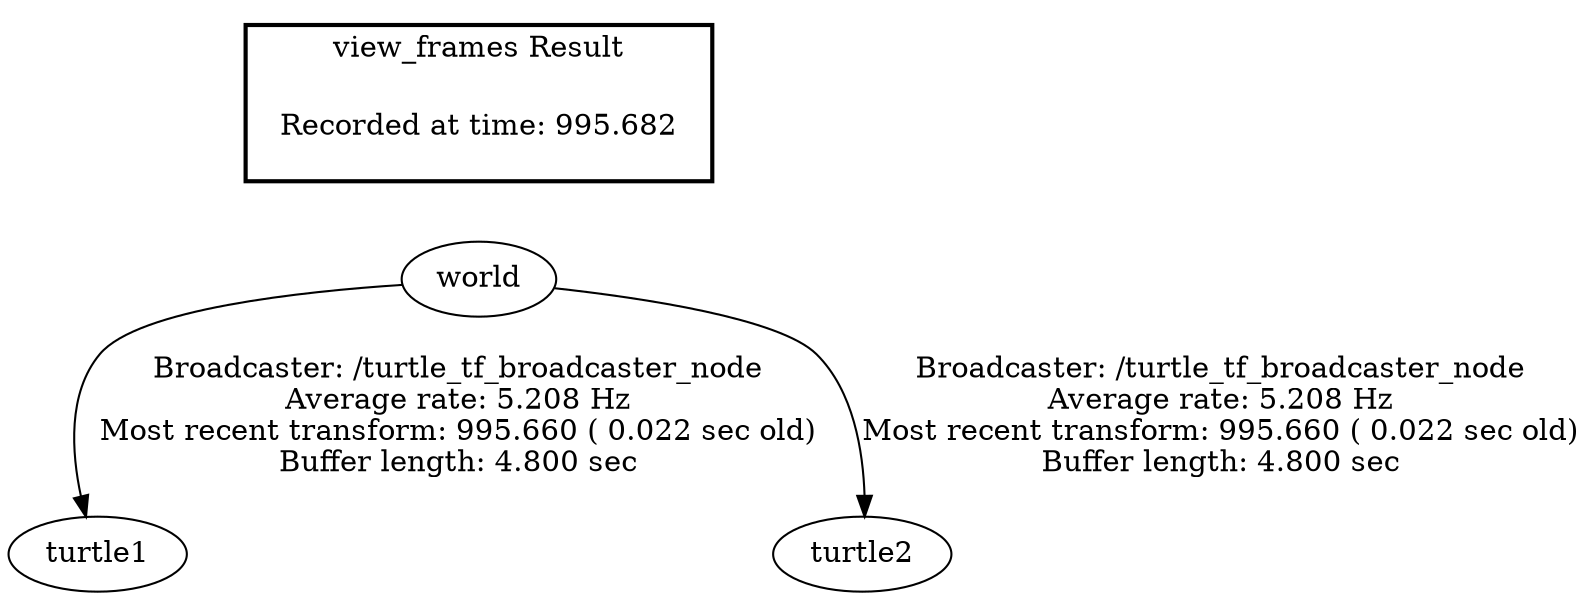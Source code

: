 digraph G {
"world" -> "turtle1"[label="Broadcaster: /turtle_tf_broadcaster_node\nAverage rate: 5.208 Hz\nMost recent transform: 995.660 ( 0.022 sec old)\nBuffer length: 4.800 sec\n"];
"world" -> "turtle2"[label="Broadcaster: /turtle_tf_broadcaster_node\nAverage rate: 5.208 Hz\nMost recent transform: 995.660 ( 0.022 sec old)\nBuffer length: 4.800 sec\n"];
edge [style=invis];
 subgraph cluster_legend { style=bold; color=black; label ="view_frames Result";
"Recorded at time: 995.682"[ shape=plaintext ] ;
 }->"world";
}